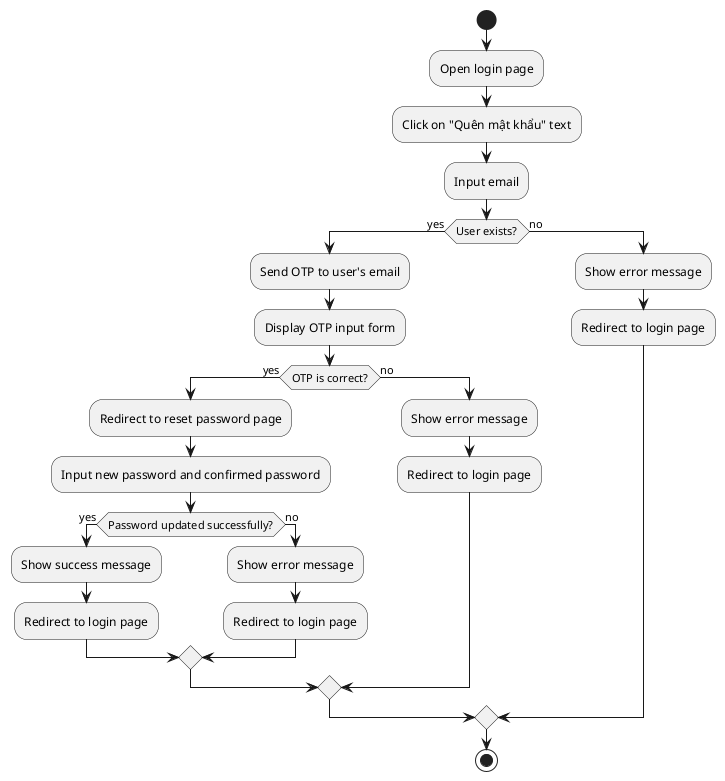 @startuml
start
:Open login page;
:Click on "Quên mật khẩu" text;
:Input email;
if (User exists?) then (yes)
    :Send OTP to user's email;
    :Display OTP input form;
    if (OTP is correct?) then (yes)
        :Redirect to reset password page;
        :Input new password and confirmed password;
        if (Password updated successfully?) then (yes)
            :Show success message;
            :Redirect to login page;
        else (no)
            :Show error message;
            :Redirect to login page;
        endif
    else (no)
        :Show error message;
        :Redirect to login page;
    endif
else (no)
    :Show error message;
    :Redirect to login page;
endif
stop
@enduml

